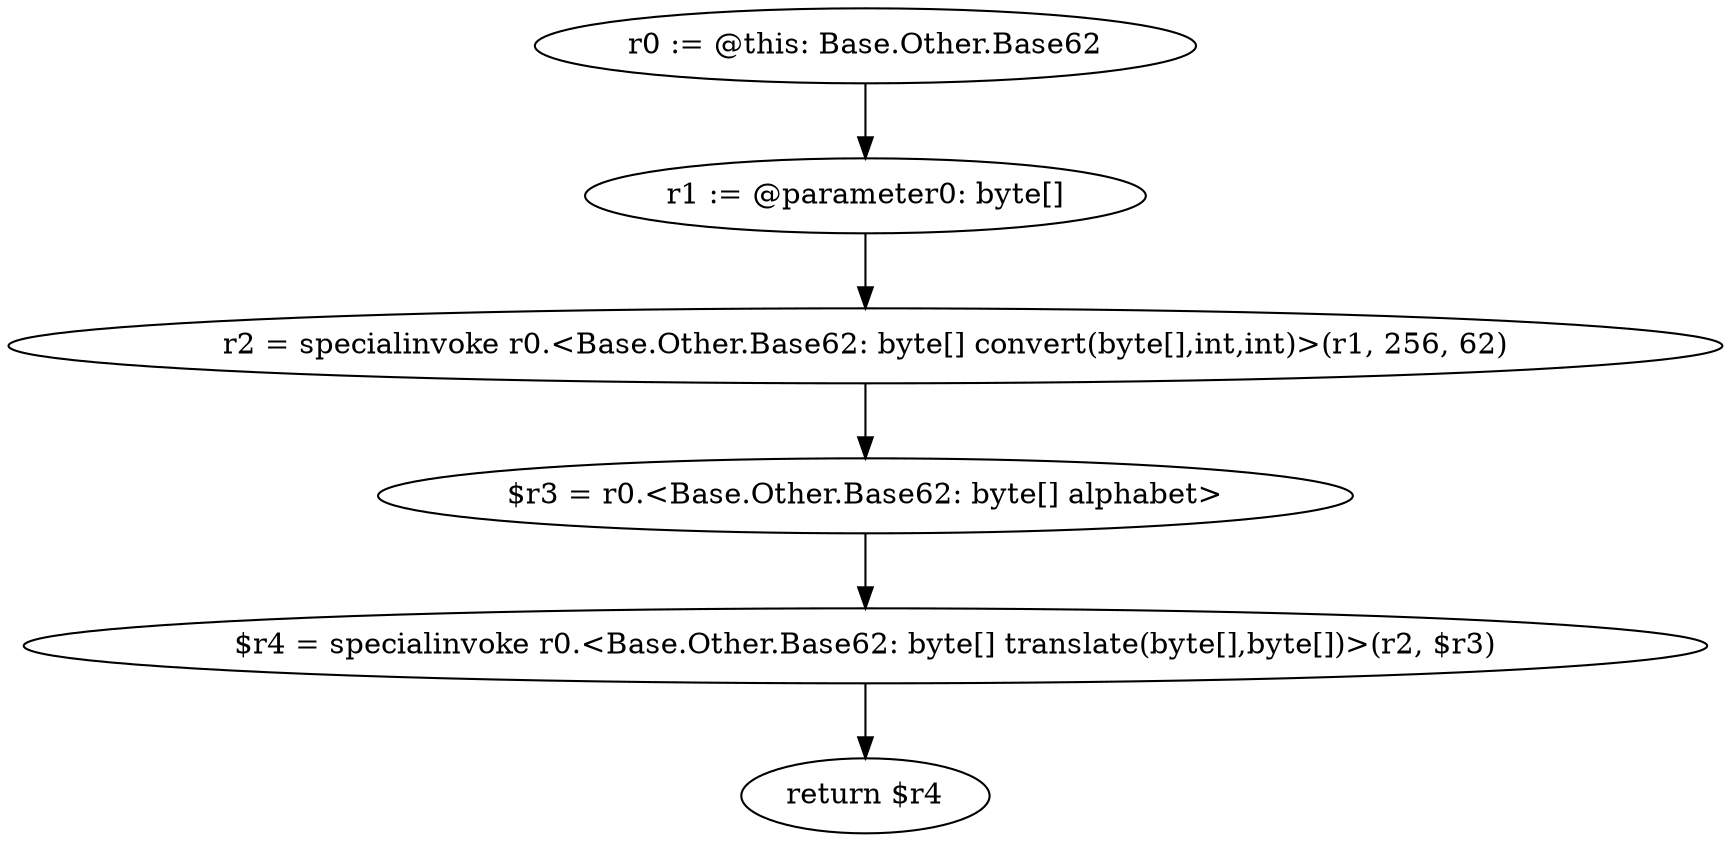 digraph "unitGraph" {
    "r0 := @this: Base.Other.Base62"
    "r1 := @parameter0: byte[]"
    "r2 = specialinvoke r0.<Base.Other.Base62: byte[] convert(byte[],int,int)>(r1, 256, 62)"
    "$r3 = r0.<Base.Other.Base62: byte[] alphabet>"
    "$r4 = specialinvoke r0.<Base.Other.Base62: byte[] translate(byte[],byte[])>(r2, $r3)"
    "return $r4"
    "r0 := @this: Base.Other.Base62"->"r1 := @parameter0: byte[]";
    "r1 := @parameter0: byte[]"->"r2 = specialinvoke r0.<Base.Other.Base62: byte[] convert(byte[],int,int)>(r1, 256, 62)";
    "r2 = specialinvoke r0.<Base.Other.Base62: byte[] convert(byte[],int,int)>(r1, 256, 62)"->"$r3 = r0.<Base.Other.Base62: byte[] alphabet>";
    "$r3 = r0.<Base.Other.Base62: byte[] alphabet>"->"$r4 = specialinvoke r0.<Base.Other.Base62: byte[] translate(byte[],byte[])>(r2, $r3)";
    "$r4 = specialinvoke r0.<Base.Other.Base62: byte[] translate(byte[],byte[])>(r2, $r3)"->"return $r4";
}
